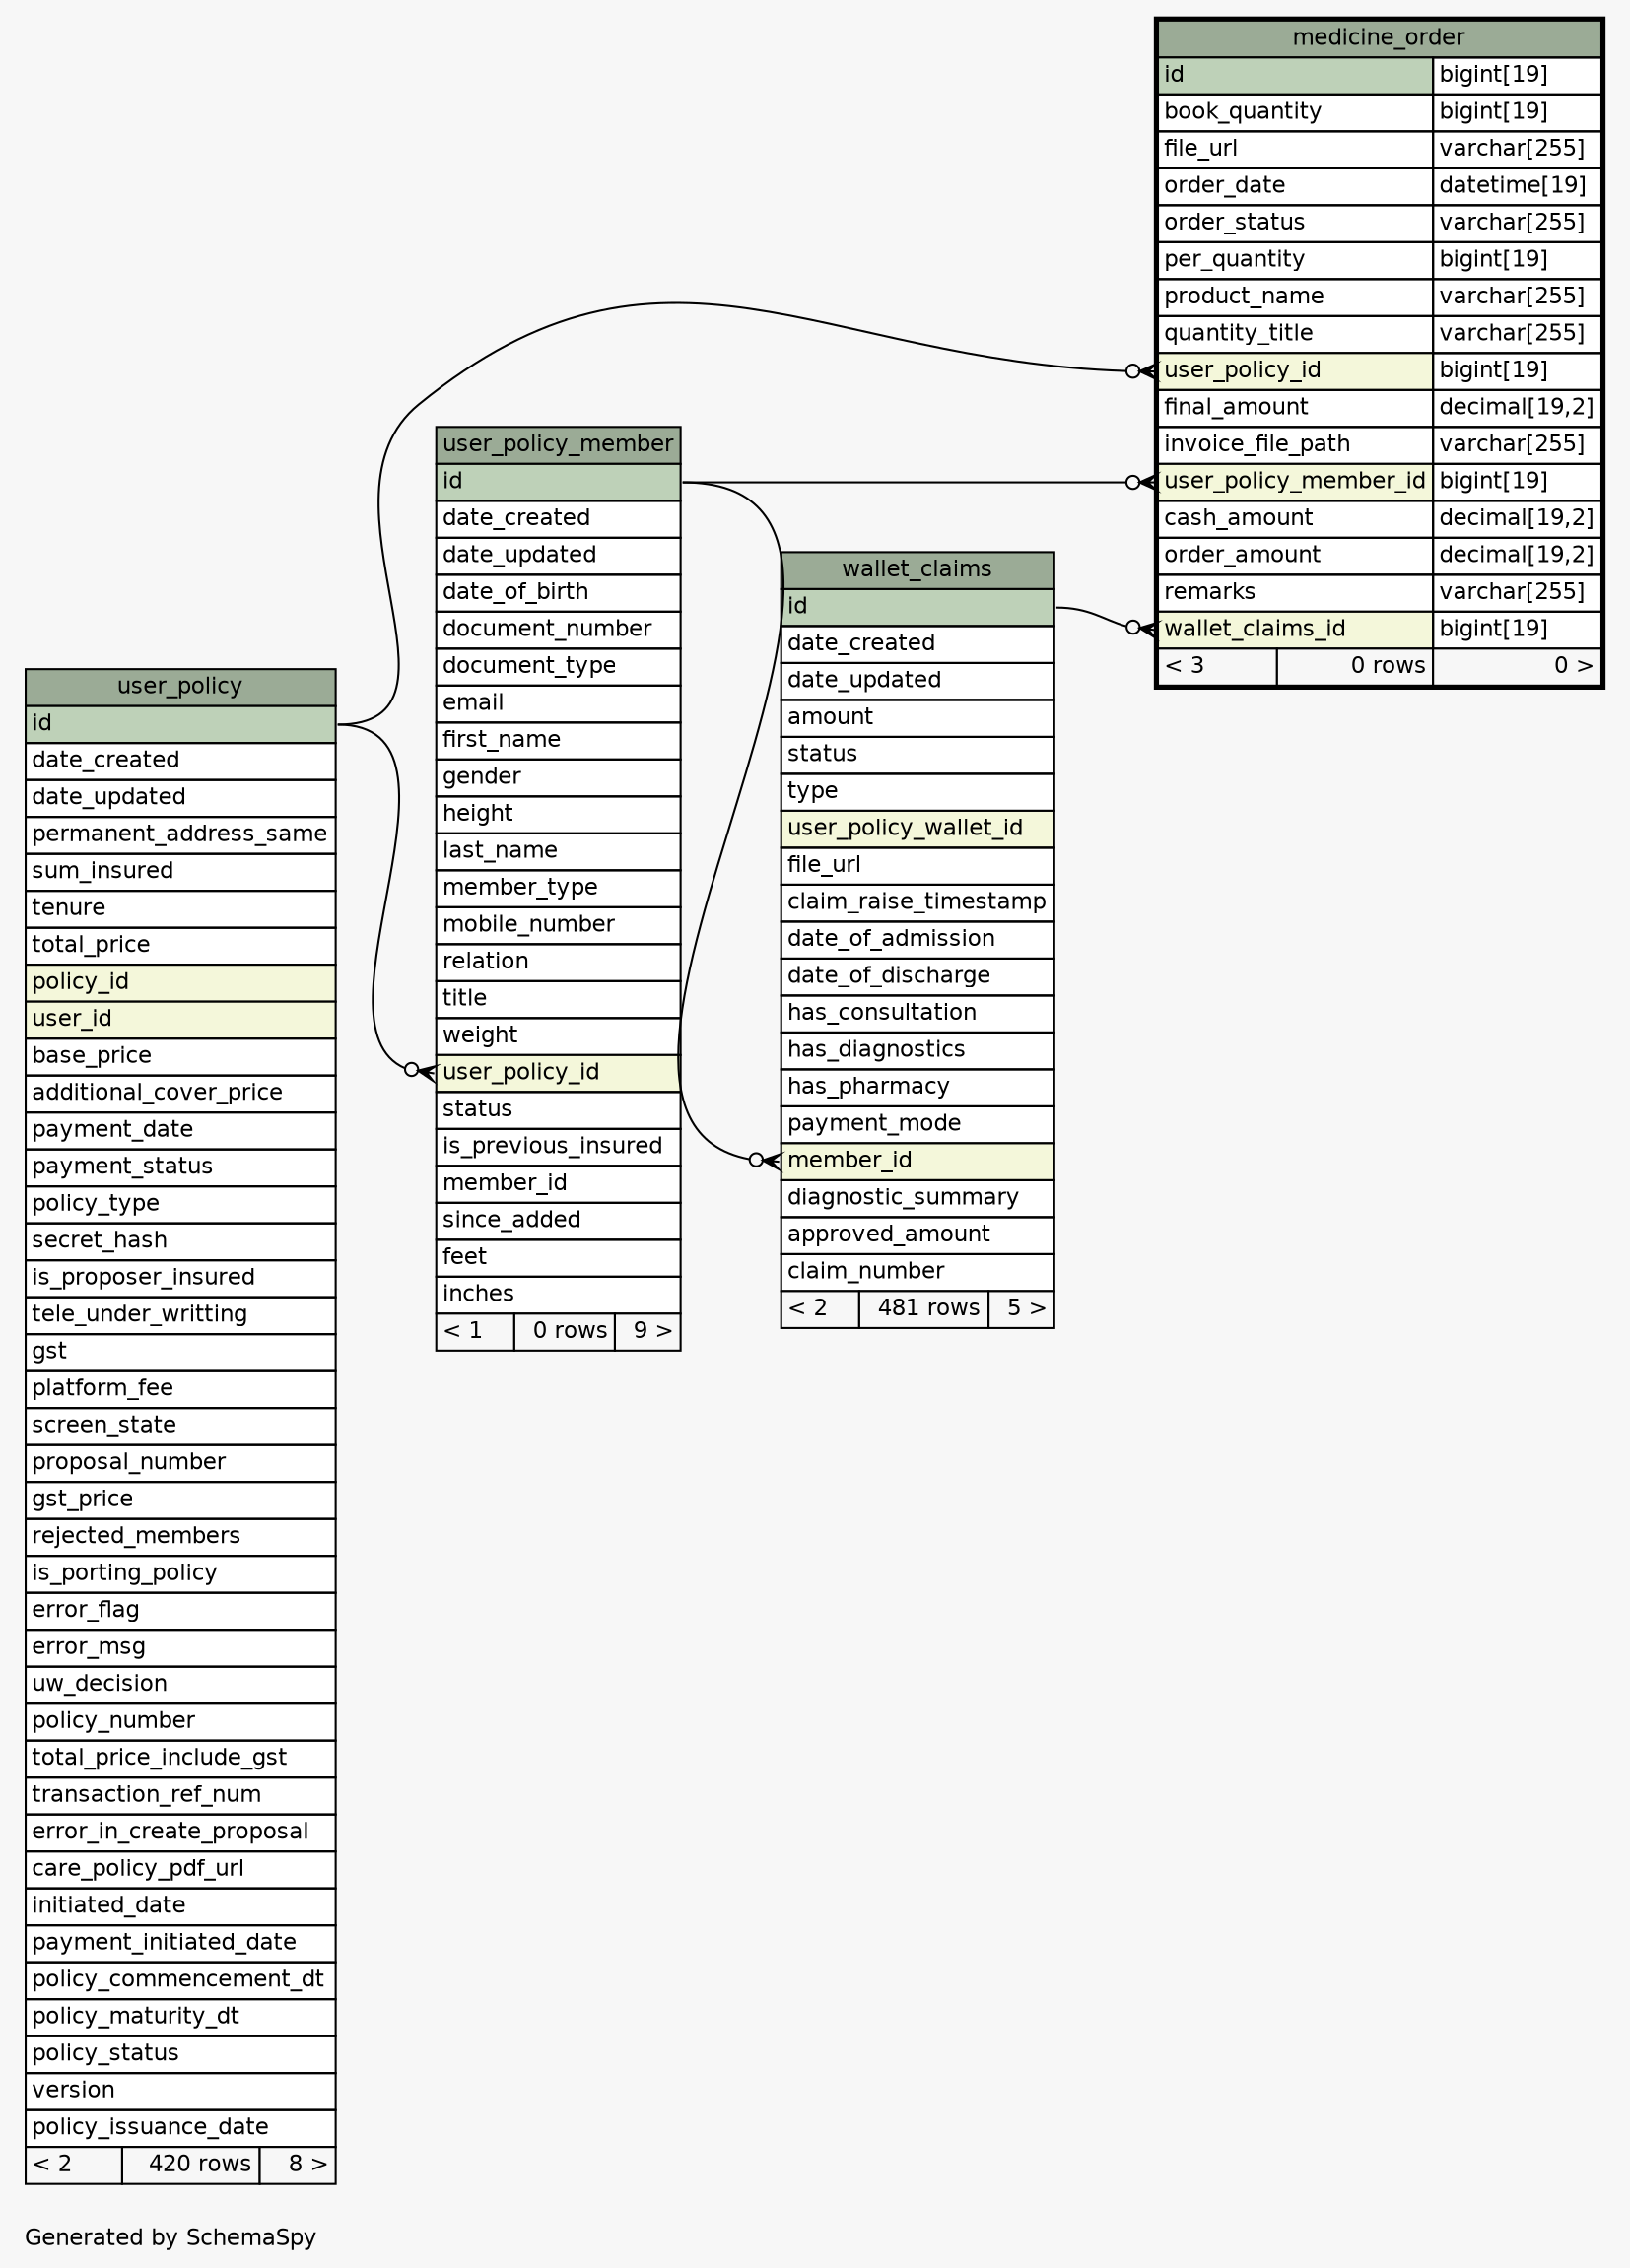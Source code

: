 // dot 6.0.1 on Linux 5.19.13-zen1-1-zen
// SchemaSpy rev 590
digraph "oneDegreeRelationshipsDiagram" {
  graph [
    rankdir="RL"
    bgcolor="#f7f7f7"
    label="\nGenerated by SchemaSpy"
    labeljust="l"
    nodesep="0.18"
    ranksep="0.46"
    fontname="Helvetica"
    fontsize="11"
  ];
  node [
    fontname="Helvetica"
    fontsize="11"
    shape="plaintext"
  ];
  edge [
    arrowsize="0.8"
  ];
  "medicine_order":"user_policy_id":w -> "user_policy":"id":e [arrowhead=none dir=back arrowtail=crowodot];
  "medicine_order":"user_policy_member_id":w -> "user_policy_member":"id":e [arrowhead=none dir=back arrowtail=crowodot];
  "medicine_order":"wallet_claims_id":w -> "wallet_claims":"id":e [arrowhead=none dir=back arrowtail=crowodot];
  "user_policy_member":"user_policy_id":w -> "user_policy":"id":e [arrowhead=none dir=back arrowtail=crowodot];
  "wallet_claims":"member_id":w -> "user_policy_member":"id":e [arrowhead=none dir=back arrowtail=crowodot];
  "medicine_order" [
    label=<
    <TABLE BORDER="2" CELLBORDER="1" CELLSPACING="0" BGCOLOR="#ffffff">
      <TR><TD COLSPAN="3" BGCOLOR="#9bab96" ALIGN="CENTER">medicine_order</TD></TR>
      <TR><TD PORT="id" COLSPAN="2" BGCOLOR="#bed1b8" ALIGN="LEFT">id</TD><TD PORT="id.type" ALIGN="LEFT">bigint[19]</TD></TR>
      <TR><TD PORT="book_quantity" COLSPAN="2" ALIGN="LEFT">book_quantity</TD><TD PORT="book_quantity.type" ALIGN="LEFT">bigint[19]</TD></TR>
      <TR><TD PORT="file_url" COLSPAN="2" ALIGN="LEFT">file_url</TD><TD PORT="file_url.type" ALIGN="LEFT">varchar[255]</TD></TR>
      <TR><TD PORT="order_date" COLSPAN="2" ALIGN="LEFT">order_date</TD><TD PORT="order_date.type" ALIGN="LEFT">datetime[19]</TD></TR>
      <TR><TD PORT="order_status" COLSPAN="2" ALIGN="LEFT">order_status</TD><TD PORT="order_status.type" ALIGN="LEFT">varchar[255]</TD></TR>
      <TR><TD PORT="per_quantity" COLSPAN="2" ALIGN="LEFT">per_quantity</TD><TD PORT="per_quantity.type" ALIGN="LEFT">bigint[19]</TD></TR>
      <TR><TD PORT="product_name" COLSPAN="2" ALIGN="LEFT">product_name</TD><TD PORT="product_name.type" ALIGN="LEFT">varchar[255]</TD></TR>
      <TR><TD PORT="quantity_title" COLSPAN="2" ALIGN="LEFT">quantity_title</TD><TD PORT="quantity_title.type" ALIGN="LEFT">varchar[255]</TD></TR>
      <TR><TD PORT="user_policy_id" COLSPAN="2" BGCOLOR="#f4f7da" ALIGN="LEFT">user_policy_id</TD><TD PORT="user_policy_id.type" ALIGN="LEFT">bigint[19]</TD></TR>
      <TR><TD PORT="final_amount" COLSPAN="2" ALIGN="LEFT">final_amount</TD><TD PORT="final_amount.type" ALIGN="LEFT">decimal[19,2]</TD></TR>
      <TR><TD PORT="invoice_file_path" COLSPAN="2" ALIGN="LEFT">invoice_file_path</TD><TD PORT="invoice_file_path.type" ALIGN="LEFT">varchar[255]</TD></TR>
      <TR><TD PORT="user_policy_member_id" COLSPAN="2" BGCOLOR="#f4f7da" ALIGN="LEFT">user_policy_member_id</TD><TD PORT="user_policy_member_id.type" ALIGN="LEFT">bigint[19]</TD></TR>
      <TR><TD PORT="cash_amount" COLSPAN="2" ALIGN="LEFT">cash_amount</TD><TD PORT="cash_amount.type" ALIGN="LEFT">decimal[19,2]</TD></TR>
      <TR><TD PORT="order_amount" COLSPAN="2" ALIGN="LEFT">order_amount</TD><TD PORT="order_amount.type" ALIGN="LEFT">decimal[19,2]</TD></TR>
      <TR><TD PORT="remarks" COLSPAN="2" ALIGN="LEFT">remarks</TD><TD PORT="remarks.type" ALIGN="LEFT">varchar[255]</TD></TR>
      <TR><TD PORT="wallet_claims_id" COLSPAN="2" BGCOLOR="#f4f7da" ALIGN="LEFT">wallet_claims_id</TD><TD PORT="wallet_claims_id.type" ALIGN="LEFT">bigint[19]</TD></TR>
      <TR><TD ALIGN="LEFT" BGCOLOR="#f7f7f7">&lt; 3</TD><TD ALIGN="RIGHT" BGCOLOR="#f7f7f7">0 rows</TD><TD ALIGN="RIGHT" BGCOLOR="#f7f7f7">0 &gt;</TD></TR>
    </TABLE>>
    URL="medicine_order.html"
    tooltip="medicine_order"
  ];
  "user_policy" [
    label=<
    <TABLE BORDER="0" CELLBORDER="1" CELLSPACING="0" BGCOLOR="#ffffff">
      <TR><TD COLSPAN="3" BGCOLOR="#9bab96" ALIGN="CENTER">user_policy</TD></TR>
      <TR><TD PORT="id" COLSPAN="3" BGCOLOR="#bed1b8" ALIGN="LEFT">id</TD></TR>
      <TR><TD PORT="date_created" COLSPAN="3" ALIGN="LEFT">date_created</TD></TR>
      <TR><TD PORT="date_updated" COLSPAN="3" ALIGN="LEFT">date_updated</TD></TR>
      <TR><TD PORT="permanent_address_same" COLSPAN="3" ALIGN="LEFT">permanent_address_same</TD></TR>
      <TR><TD PORT="sum_insured" COLSPAN="3" ALIGN="LEFT">sum_insured</TD></TR>
      <TR><TD PORT="tenure" COLSPAN="3" ALIGN="LEFT">tenure</TD></TR>
      <TR><TD PORT="total_price" COLSPAN="3" ALIGN="LEFT">total_price</TD></TR>
      <TR><TD PORT="policy_id" COLSPAN="3" BGCOLOR="#f4f7da" ALIGN="LEFT">policy_id</TD></TR>
      <TR><TD PORT="user_id" COLSPAN="3" BGCOLOR="#f4f7da" ALIGN="LEFT">user_id</TD></TR>
      <TR><TD PORT="base_price" COLSPAN="3" ALIGN="LEFT">base_price</TD></TR>
      <TR><TD PORT="additional_cover_price" COLSPAN="3" ALIGN="LEFT">additional_cover_price</TD></TR>
      <TR><TD PORT="payment_date" COLSPAN="3" ALIGN="LEFT">payment_date</TD></TR>
      <TR><TD PORT="payment_status" COLSPAN="3" ALIGN="LEFT">payment_status</TD></TR>
      <TR><TD PORT="policy_type" COLSPAN="3" ALIGN="LEFT">policy_type</TD></TR>
      <TR><TD PORT="secret_hash" COLSPAN="3" ALIGN="LEFT">secret_hash</TD></TR>
      <TR><TD PORT="is_proposer_insured" COLSPAN="3" ALIGN="LEFT">is_proposer_insured</TD></TR>
      <TR><TD PORT="tele_under_writting" COLSPAN="3" ALIGN="LEFT">tele_under_writting</TD></TR>
      <TR><TD PORT="gst" COLSPAN="3" ALIGN="LEFT">gst</TD></TR>
      <TR><TD PORT="platform_fee" COLSPAN="3" ALIGN="LEFT">platform_fee</TD></TR>
      <TR><TD PORT="screen_state" COLSPAN="3" ALIGN="LEFT">screen_state</TD></TR>
      <TR><TD PORT="proposal_number" COLSPAN="3" ALIGN="LEFT">proposal_number</TD></TR>
      <TR><TD PORT="gst_price" COLSPAN="3" ALIGN="LEFT">gst_price</TD></TR>
      <TR><TD PORT="rejected_members" COLSPAN="3" ALIGN="LEFT">rejected_members</TD></TR>
      <TR><TD PORT="is_porting_policy" COLSPAN="3" ALIGN="LEFT">is_porting_policy</TD></TR>
      <TR><TD PORT="error_flag" COLSPAN="3" ALIGN="LEFT">error_flag</TD></TR>
      <TR><TD PORT="error_msg" COLSPAN="3" ALIGN="LEFT">error_msg</TD></TR>
      <TR><TD PORT="uw_decision" COLSPAN="3" ALIGN="LEFT">uw_decision</TD></TR>
      <TR><TD PORT="policy_number" COLSPAN="3" ALIGN="LEFT">policy_number</TD></TR>
      <TR><TD PORT="total_price_include_gst" COLSPAN="3" ALIGN="LEFT">total_price_include_gst</TD></TR>
      <TR><TD PORT="transaction_ref_num" COLSPAN="3" ALIGN="LEFT">transaction_ref_num</TD></TR>
      <TR><TD PORT="error_in_create_proposal" COLSPAN="3" ALIGN="LEFT">error_in_create_proposal</TD></TR>
      <TR><TD PORT="care_policy_pdf_url" COLSPAN="3" ALIGN="LEFT">care_policy_pdf_url</TD></TR>
      <TR><TD PORT="initiated_date" COLSPAN="3" ALIGN="LEFT">initiated_date</TD></TR>
      <TR><TD PORT="payment_initiated_date" COLSPAN="3" ALIGN="LEFT">payment_initiated_date</TD></TR>
      <TR><TD PORT="policy_commencement_dt" COLSPAN="3" ALIGN="LEFT">policy_commencement_dt</TD></TR>
      <TR><TD PORT="policy_maturity_dt" COLSPAN="3" ALIGN="LEFT">policy_maturity_dt</TD></TR>
      <TR><TD PORT="policy_status" COLSPAN="3" ALIGN="LEFT">policy_status</TD></TR>
      <TR><TD PORT="version" COLSPAN="3" ALIGN="LEFT">version</TD></TR>
      <TR><TD PORT="policy_issuance_date" COLSPAN="3" ALIGN="LEFT">policy_issuance_date</TD></TR>
      <TR><TD ALIGN="LEFT" BGCOLOR="#f7f7f7">&lt; 2</TD><TD ALIGN="RIGHT" BGCOLOR="#f7f7f7">420 rows</TD><TD ALIGN="RIGHT" BGCOLOR="#f7f7f7">8 &gt;</TD></TR>
    </TABLE>>
    URL="user_policy.html"
    tooltip="user_policy"
  ];
  "user_policy_member" [
    label=<
    <TABLE BORDER="0" CELLBORDER="1" CELLSPACING="0" BGCOLOR="#ffffff">
      <TR><TD COLSPAN="3" BGCOLOR="#9bab96" ALIGN="CENTER">user_policy_member</TD></TR>
      <TR><TD PORT="id" COLSPAN="3" BGCOLOR="#bed1b8" ALIGN="LEFT">id</TD></TR>
      <TR><TD PORT="date_created" COLSPAN="3" ALIGN="LEFT">date_created</TD></TR>
      <TR><TD PORT="date_updated" COLSPAN="3" ALIGN="LEFT">date_updated</TD></TR>
      <TR><TD PORT="date_of_birth" COLSPAN="3" ALIGN="LEFT">date_of_birth</TD></TR>
      <TR><TD PORT="document_number" COLSPAN="3" ALIGN="LEFT">document_number</TD></TR>
      <TR><TD PORT="document_type" COLSPAN="3" ALIGN="LEFT">document_type</TD></TR>
      <TR><TD PORT="email" COLSPAN="3" ALIGN="LEFT">email</TD></TR>
      <TR><TD PORT="first_name" COLSPAN="3" ALIGN="LEFT">first_name</TD></TR>
      <TR><TD PORT="gender" COLSPAN="3" ALIGN="LEFT">gender</TD></TR>
      <TR><TD PORT="height" COLSPAN="3" ALIGN="LEFT">height</TD></TR>
      <TR><TD PORT="last_name" COLSPAN="3" ALIGN="LEFT">last_name</TD></TR>
      <TR><TD PORT="member_type" COLSPAN="3" ALIGN="LEFT">member_type</TD></TR>
      <TR><TD PORT="mobile_number" COLSPAN="3" ALIGN="LEFT">mobile_number</TD></TR>
      <TR><TD PORT="relation" COLSPAN="3" ALIGN="LEFT">relation</TD></TR>
      <TR><TD PORT="title" COLSPAN="3" ALIGN="LEFT">title</TD></TR>
      <TR><TD PORT="weight" COLSPAN="3" ALIGN="LEFT">weight</TD></TR>
      <TR><TD PORT="user_policy_id" COLSPAN="3" BGCOLOR="#f4f7da" ALIGN="LEFT">user_policy_id</TD></TR>
      <TR><TD PORT="status" COLSPAN="3" ALIGN="LEFT">status</TD></TR>
      <TR><TD PORT="is_previous_insured" COLSPAN="3" ALIGN="LEFT">is_previous_insured</TD></TR>
      <TR><TD PORT="member_id" COLSPAN="3" ALIGN="LEFT">member_id</TD></TR>
      <TR><TD PORT="since_added" COLSPAN="3" ALIGN="LEFT">since_added</TD></TR>
      <TR><TD PORT="feet" COLSPAN="3" ALIGN="LEFT">feet</TD></TR>
      <TR><TD PORT="inches" COLSPAN="3" ALIGN="LEFT">inches</TD></TR>
      <TR><TD ALIGN="LEFT" BGCOLOR="#f7f7f7">&lt; 1</TD><TD ALIGN="RIGHT" BGCOLOR="#f7f7f7">0 rows</TD><TD ALIGN="RIGHT" BGCOLOR="#f7f7f7">9 &gt;</TD></TR>
    </TABLE>>
    URL="user_policy_member.html"
    tooltip="user_policy_member"
  ];
  "wallet_claims" [
    label=<
    <TABLE BORDER="0" CELLBORDER="1" CELLSPACING="0" BGCOLOR="#ffffff">
      <TR><TD COLSPAN="3" BGCOLOR="#9bab96" ALIGN="CENTER">wallet_claims</TD></TR>
      <TR><TD PORT="id" COLSPAN="3" BGCOLOR="#bed1b8" ALIGN="LEFT">id</TD></TR>
      <TR><TD PORT="date_created" COLSPAN="3" ALIGN="LEFT">date_created</TD></TR>
      <TR><TD PORT="date_updated" COLSPAN="3" ALIGN="LEFT">date_updated</TD></TR>
      <TR><TD PORT="amount" COLSPAN="3" ALIGN="LEFT">amount</TD></TR>
      <TR><TD PORT="status" COLSPAN="3" ALIGN="LEFT">status</TD></TR>
      <TR><TD PORT="type" COLSPAN="3" ALIGN="LEFT">type</TD></TR>
      <TR><TD PORT="user_policy_wallet_id" COLSPAN="3" BGCOLOR="#f4f7da" ALIGN="LEFT">user_policy_wallet_id</TD></TR>
      <TR><TD PORT="file_url" COLSPAN="3" ALIGN="LEFT">file_url</TD></TR>
      <TR><TD PORT="claim_raise_timestamp" COLSPAN="3" ALIGN="LEFT">claim_raise_timestamp</TD></TR>
      <TR><TD PORT="date_of_admission" COLSPAN="3" ALIGN="LEFT">date_of_admission</TD></TR>
      <TR><TD PORT="date_of_discharge" COLSPAN="3" ALIGN="LEFT">date_of_discharge</TD></TR>
      <TR><TD PORT="has_consultation" COLSPAN="3" ALIGN="LEFT">has_consultation</TD></TR>
      <TR><TD PORT="has_diagnostics" COLSPAN="3" ALIGN="LEFT">has_diagnostics</TD></TR>
      <TR><TD PORT="has_pharmacy" COLSPAN="3" ALIGN="LEFT">has_pharmacy</TD></TR>
      <TR><TD PORT="payment_mode" COLSPAN="3" ALIGN="LEFT">payment_mode</TD></TR>
      <TR><TD PORT="member_id" COLSPAN="3" BGCOLOR="#f4f7da" ALIGN="LEFT">member_id</TD></TR>
      <TR><TD PORT="diagnostic_summary" COLSPAN="3" ALIGN="LEFT">diagnostic_summary</TD></TR>
      <TR><TD PORT="approved_amount" COLSPAN="3" ALIGN="LEFT">approved_amount</TD></TR>
      <TR><TD PORT="claim_number" COLSPAN="3" ALIGN="LEFT">claim_number</TD></TR>
      <TR><TD ALIGN="LEFT" BGCOLOR="#f7f7f7">&lt; 2</TD><TD ALIGN="RIGHT" BGCOLOR="#f7f7f7">481 rows</TD><TD ALIGN="RIGHT" BGCOLOR="#f7f7f7">5 &gt;</TD></TR>
    </TABLE>>
    URL="wallet_claims.html"
    tooltip="wallet_claims"
  ];
}

